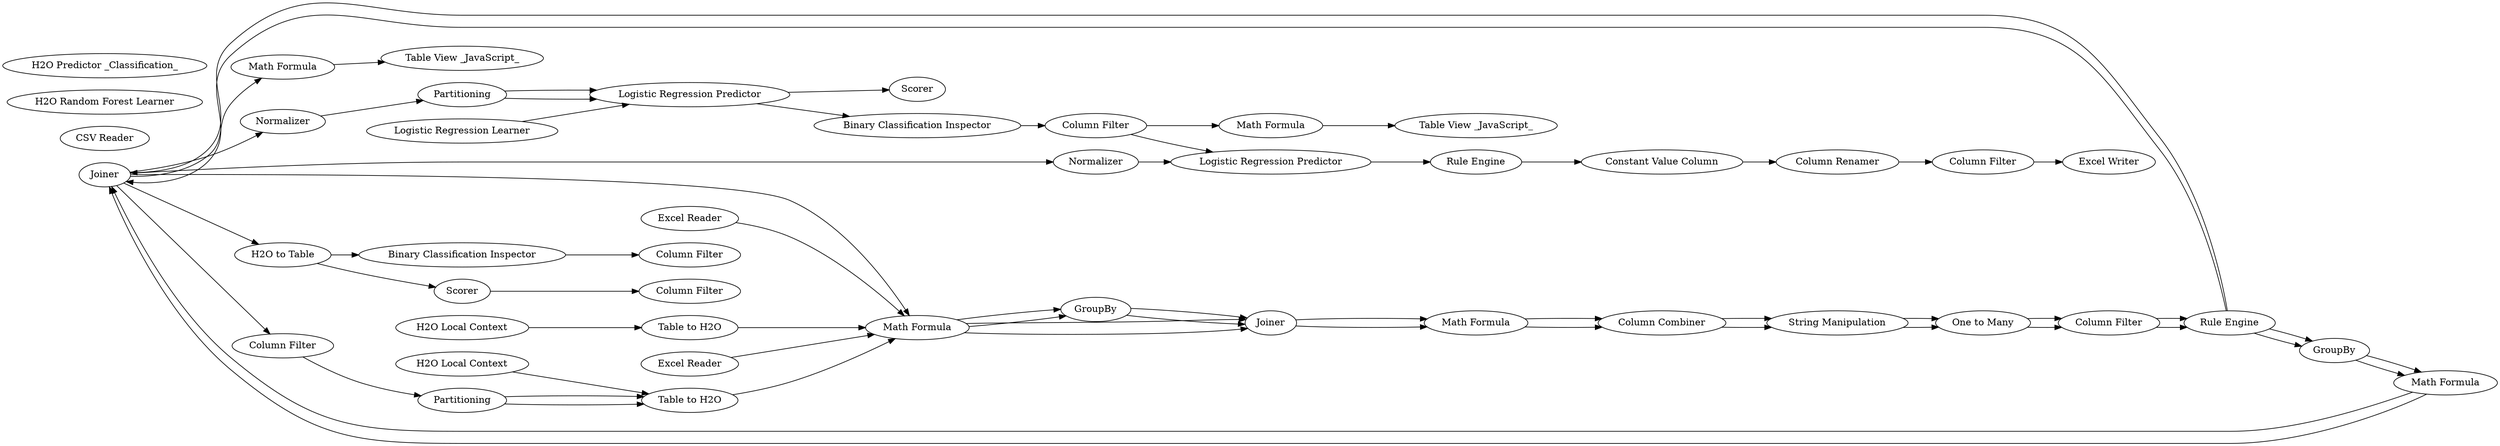 digraph {
	33 [label="Rule Engine"]
	262 [label="Excel Reader"]
	263 [label="Excel Reader"]
	282 [label="Column Filter"]
	283 [label="Excel Writer"]
	285 [label="Logistic Regression Predictor"]
	286 [label="Constant Value Column"]
	291 [label="Math Formula"]
	292 [label="Table View _JavaScript_"]
	293 [label="Column Renamer"]
	295 [label="Column Filter"]
	296 [label=Normalizer]
	311 [label=Partitioning]
	297 [label="Math Formula"]
	298 [label=GroupBy]
	299 [label=Joiner]
	300 [label="Math Formula"]
	303 [label="Column Combiner"]
	304 [label="One to Many"]
	305 [label="String Manipulation"]
	306 [label="Column Filter"]
	307 [label=GroupBy]
	308 [label="Rule Engine"]
	309 [label=Joiner]
	310 [label="Math Formula"]
	297 [label="Math Formula"]
	298 [label=GroupBy]
	299 [label=Joiner]
	300 [label="Math Formula"]
	303 [label="Column Combiner"]
	304 [label="One to Many"]
	305 [label="String Manipulation"]
	306 [label="Column Filter"]
	307 [label=GroupBy]
	308 [label="Rule Engine"]
	309 [label=Joiner]
	310 [label="Math Formula"]
	357 [label=Normalizer]
	358 [label="CSV Reader"]
	312 [label="Logistic Regression Learner"]
	313 [label="Logistic Regression Predictor"]
	314 [label=Scorer]
	315 [label="Binary Classification Inspector"]
	316 [label="Column Filter"]
	25 [label="Table to H2O"]
	26 [label="Table to H2O"]
	27 [label="H2O Local Context"]
	28 [label="H2O Local Context"]
	32 [label="H2O to Table"]
	89 [label="Binary Classification Inspector"]
	350 [label=Scorer]
	352 [label="Column Filter"]
	353 [label="Column Filter"]
	354 [label="H2O Random Forest Learner"]
	355 [label="H2O Predictor _Classification_"]
	172 [label=Partitioning]
	520 [label="Math Formula"]
	521 [label="Table View _JavaScript_"]
	297 -> 299
	297 -> 298
	298 -> 299
	299 -> 300
	300 -> 303
	303 -> 305
	304 -> 306
	305 -> 304
	306 -> 308
	307 -> 310
	308 -> 309
	308 -> 307
	310 -> 309
	297 -> 299
	297 -> 298
	298 -> 299
	299 -> 300
	300 -> 303
	303 -> 305
	304 -> 306
	305 -> 304
	306 -> 308
	307 -> 310
	308 -> 309
	308 -> 307
	310 -> 309
	312 -> 313
	313 -> 315
	313 -> 314
	315 -> 316
	25 -> 297
	26 -> 297
	27 -> 25
	28 -> 26
	32 -> 89
	32 -> 350
	89 -> 352
	350 -> 353
	309 -> 297
	309 -> 32
	33 -> 286
	262 -> 297
	263 -> 297
	282 -> 283
	285 -> 33
	286 -> 293
	291 -> 292
	293 -> 282
	295 -> 172
	296 -> 311
	311 -> 313
	311 -> 313
	309 -> 296
	309 -> 295
	309 -> 357
	357 -> 285
	316 -> 285
	316 -> 520
	309 -> 291
	172 -> 25
	172 -> 25
	520 -> 521
	rankdir=LR
}
